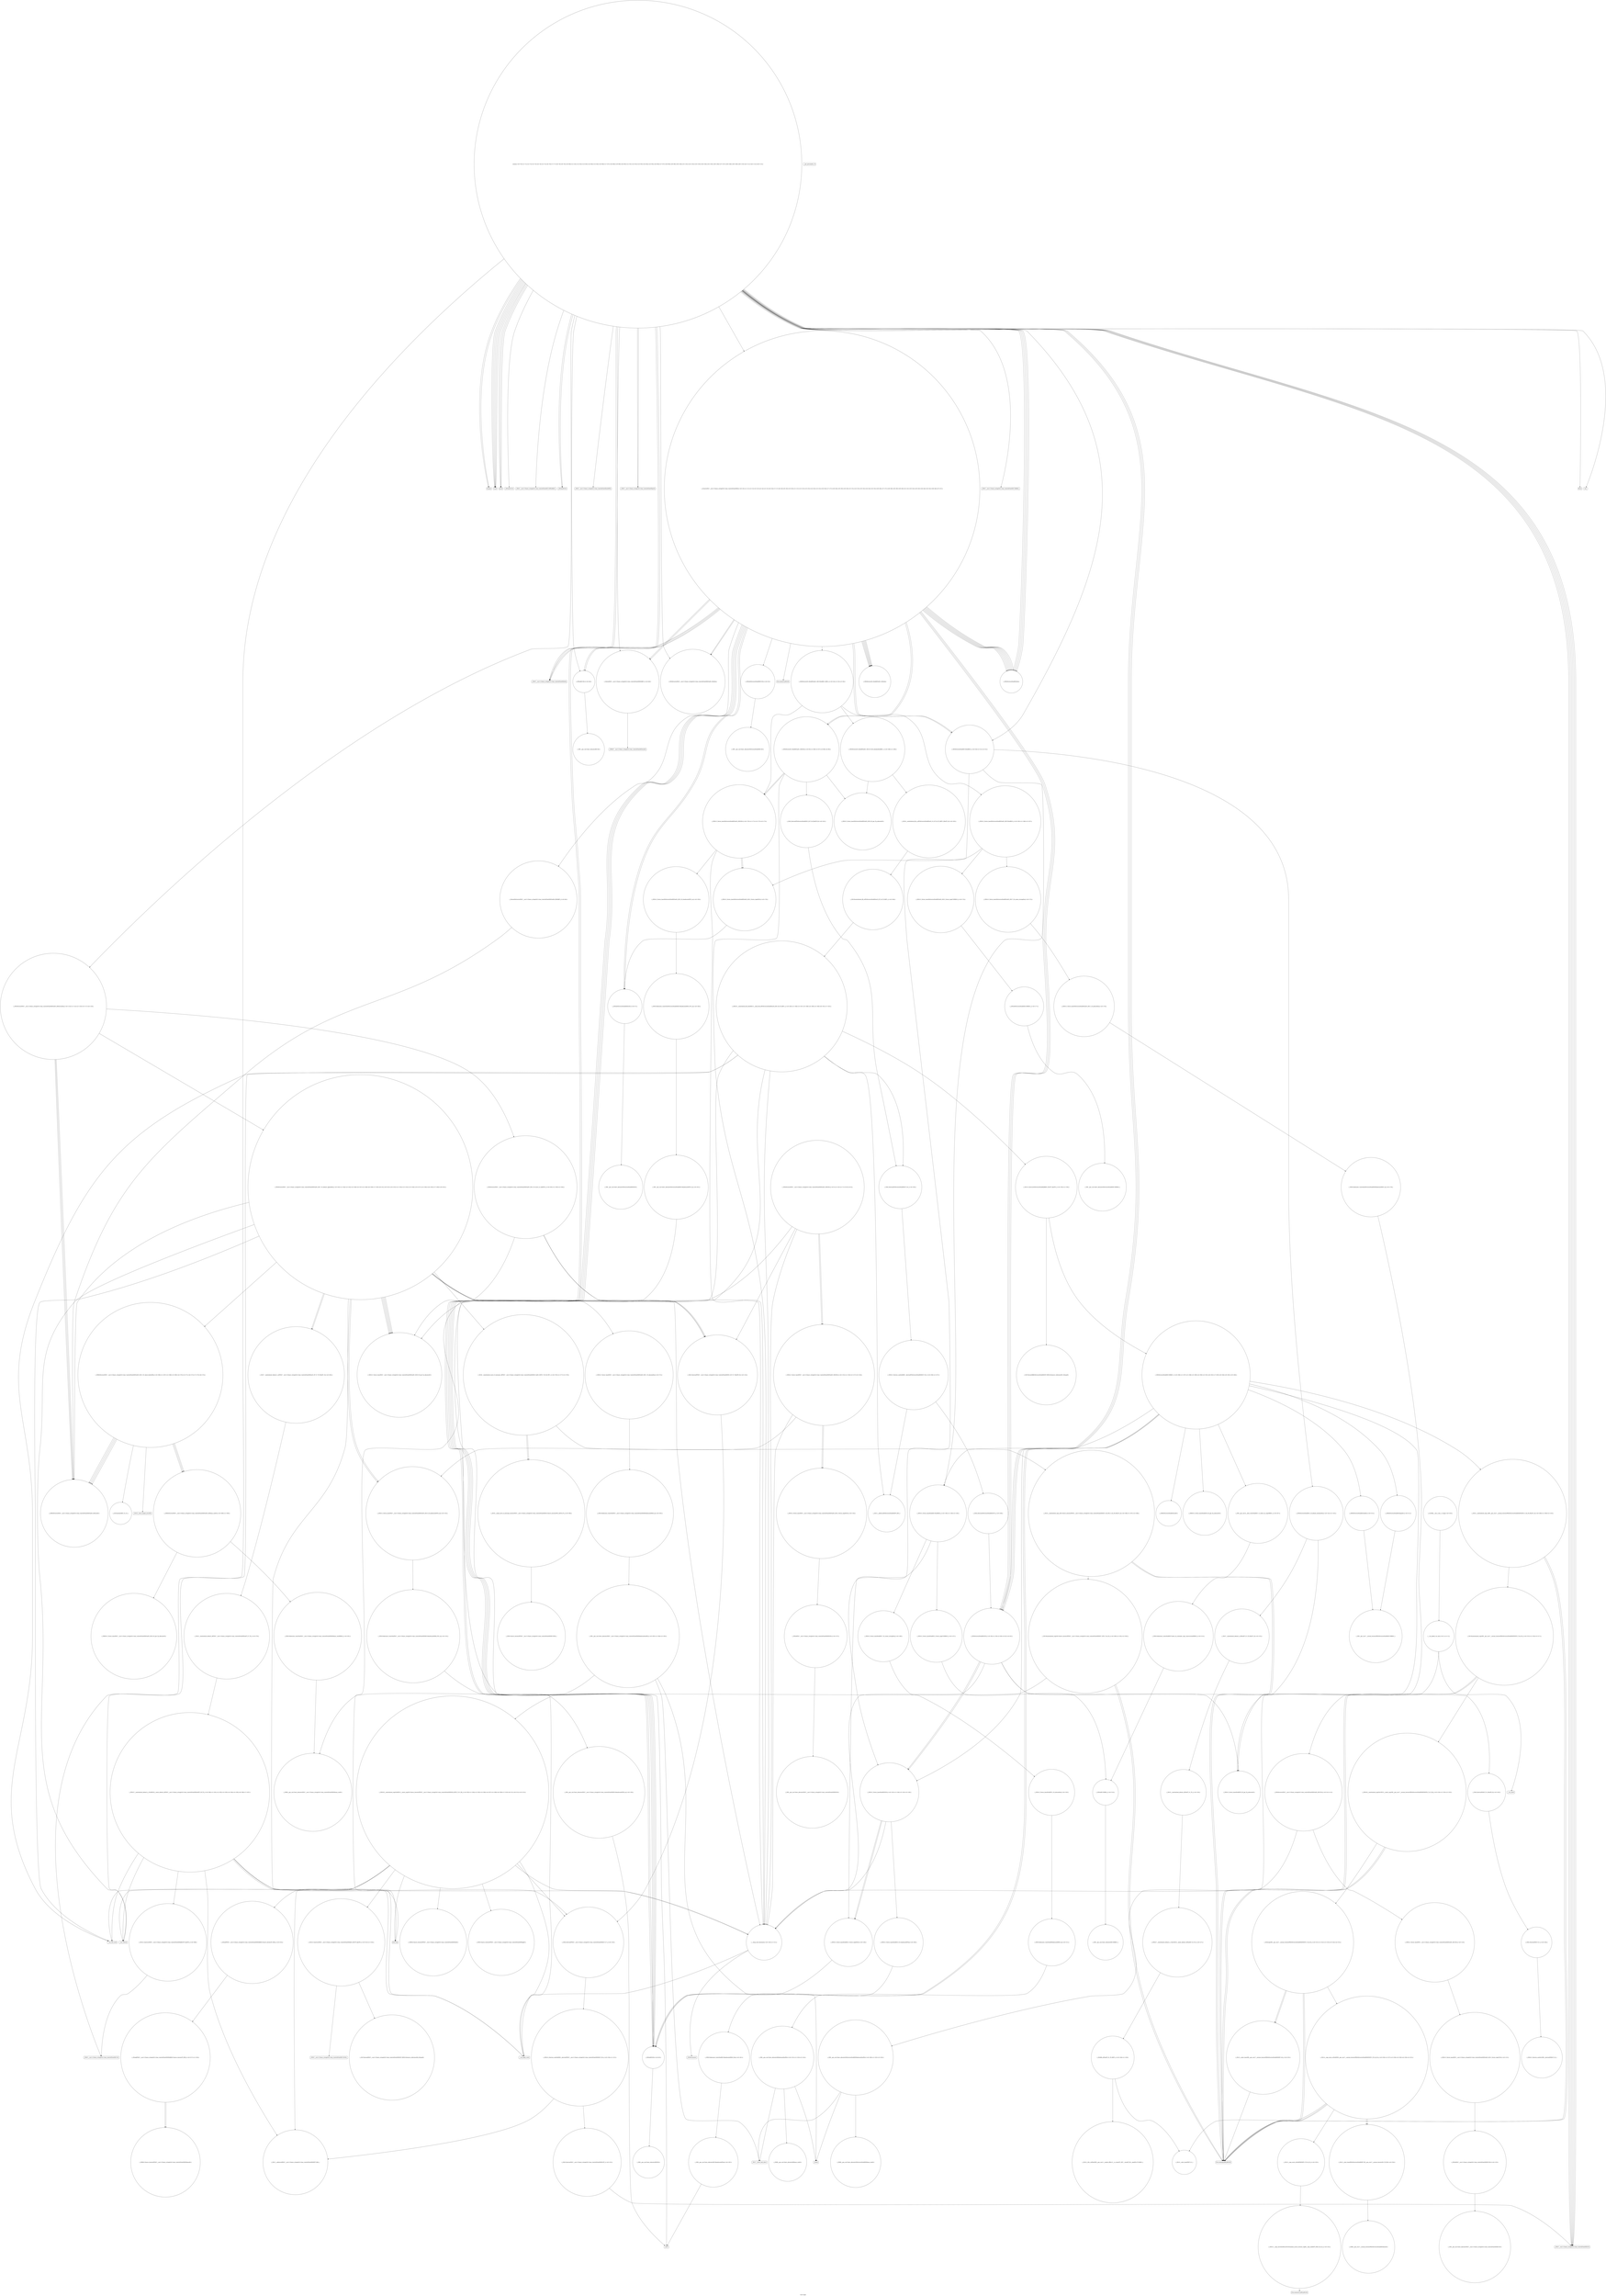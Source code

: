 digraph "Call Graph" {
	label="Call Graph";

	Node0x55d4d58f8090 [shape=record,shape=circle,label="{__cxx_global_var_init|{<s0>1|<s1>2}}"];
	Node0x55d4d58f8090:s0 -> Node0x55d4d58f8110[color=black];
	Node0x55d4d58f8090:s1 -> Node0x55d4d5c627e0[color=black];
	Node0x55d4d5c66380 [shape=record,shape=circle,label="{_ZNSt12_Vector_baseISt6vectorIiSaIiEESaIS2_EED2Ev|{<s0>170|<s1>171|<s2>172|<s3>173}}"];
	Node0x55d4d5c66380:s0 -> Node0x55d4d5c689a0[color=black];
	Node0x55d4d5c66380:s1 -> Node0x55d4d5c66500[color=black];
	Node0x55d4d5c66380:s2 -> Node0x55d4d5c66500[color=black];
	Node0x55d4d5c66380:s3 -> Node0x55d4d5c638e0[color=black];
	Node0x55d4d5c629e0 [shape=record,shape=circle,label="{_ZNSt6vectorIiSaIiEEC2EmRKS0_|{<s0>50|<s1>51|<s2>52}}"];
	Node0x55d4d5c629e0:s0 -> Node0x55d4d5c65480[color=black];
	Node0x55d4d5c629e0:s1 -> Node0x55d4d5c65500[color=black];
	Node0x55d4d5c629e0:s2 -> Node0x55d4d5c65580[color=black];
	Node0x55d4d5c63ee0 [shape=record,shape=circle,label="{_ZNSt16allocator_traitsISaISt6vectorIiSaIiEEEE8allocateERS3_m|{<s0>179}}"];
	Node0x55d4d5c63ee0:s0 -> Node0x55d4d5c63f60[color=black];
	Node0x55d4d5c62d60 [shape=record,shape=circle,label="{_Z4sizeISt6vectorINSt7__cxx1112basic_stringIcSt11char_traitsIcESaIcEEESaIS6_EEEiRKT_|{<s0>64}}"];
	Node0x55d4d5c62d60:s0 -> Node0x55d4d5c68ba0[color=black];
	Node0x55d4d5c64260 [shape=record,shape=circle,label="{_ZSt10_ConstructISt6vectorIiSaIiEEJRKS2_EEvPT_DpOT0_|{<s0>193|<s1>194}}"];
	Node0x55d4d5c64260:s0 -> Node0x55d4d5c64560[color=black];
	Node0x55d4d5c64260:s1 -> Node0x55d4d5c645e0[color=black];
	Node0x55d4d5c630e0 [shape=record,shape=circle,label="{main|{<s0>70|<s1>71|<s2>72|<s3>73|<s4>74|<s5>75|<s6>76|<s7>77|<s8>78|<s9>79|<s10>80|<s11>81|<s12>82|<s13>83|<s14>84|<s15>85|<s16>86|<s17>87|<s18>88|<s19>89|<s20>90|<s21>91|<s22>92|<s23>93|<s24>94|<s25>95|<s26>96|<s27>97|<s28>98|<s29>99|<s30>100|<s31>101|<s32>102|<s33>103|<s34>104|<s35>105|<s36>106|<s37>107|<s38>108|<s39>109|<s40>110|<s41>111|<s42>112|<s43>113}}"];
	Node0x55d4d5c630e0:s0 -> Node0x55d4d5c63160[color=black];
	Node0x55d4d5c630e0:s1 -> Node0x55d4d5c63160[color=black];
	Node0x55d4d5c630e0:s2 -> Node0x55d4d5c631e0[color=black];
	Node0x55d4d5c630e0:s3 -> Node0x55d4d5c63260[color=black];
	Node0x55d4d5c630e0:s4 -> Node0x55d4d5c631e0[color=black];
	Node0x55d4d5c630e0:s5 -> Node0x55d4d5c632e0[color=black];
	Node0x55d4d5c630e0:s6 -> Node0x55d4d5c63360[color=black];
	Node0x55d4d5c630e0:s7 -> Node0x55d4d5c633e0[color=black];
	Node0x55d4d5c630e0:s8 -> Node0x55d4d5c631e0[color=black];
	Node0x55d4d5c630e0:s9 -> Node0x55d4d5c631e0[color=black];
	Node0x55d4d5c630e0:s10 -> Node0x55d4d5c63460[color=black];
	Node0x55d4d5c630e0:s11 -> Node0x55d4d5c631e0[color=black];
	Node0x55d4d5c630e0:s12 -> Node0x55d4d5c62e60[color=black];
	Node0x55d4d5c630e0:s13 -> Node0x55d4d5c634e0[color=black];
	Node0x55d4d5c630e0:s14 -> Node0x55d4d5c633e0[color=black];
	Node0x55d4d5c630e0:s15 -> Node0x55d4d5c62960[color=black];
	Node0x55d4d5c630e0:s16 -> Node0x55d4d5c629e0[color=black];
	Node0x55d4d5c630e0:s17 -> Node0x55d4d5c62ce0[color=black];
	Node0x55d4d5c630e0:s18 -> Node0x55d4d5c63560[color=black];
	Node0x55d4d5c630e0:s19 -> Node0x55d4d5c628e0[color=black];
	Node0x55d4d5c630e0:s20 -> Node0x55d4d5c635e0[color=black];
	Node0x55d4d5c630e0:s21 -> Node0x55d4d5c62ee0[color=black];
	Node0x55d4d5c630e0:s22 -> Node0x55d4d5c62ee0[color=black];
	Node0x55d4d5c630e0:s23 -> Node0x55d4d5c63560[color=black];
	Node0x55d4d5c630e0:s24 -> Node0x55d4d5c62ce0[color=black];
	Node0x55d4d5c630e0:s25 -> Node0x55d4d5c63660[color=black];
	Node0x55d4d5c630e0:s26 -> Node0x55d4d5c62860[color=black];
	Node0x55d4d5c630e0:s27 -> Node0x55d4d5c636e0[color=black];
	Node0x55d4d5c630e0:s28 -> Node0x55d4d5c62fe0[color=black];
	Node0x55d4d5c630e0:s29 -> Node0x55d4d5c62fe0[color=black];
	Node0x55d4d5c630e0:s30 -> Node0x55d4d5c62fe0[color=black];
	Node0x55d4d5c630e0:s31 -> Node0x55d4d5c636e0[color=black];
	Node0x55d4d5c630e0:s32 -> Node0x55d4d5c62c60[color=black];
	Node0x55d4d5c630e0:s33 -> Node0x55d4d5c636e0[color=black];
	Node0x55d4d5c630e0:s34 -> Node0x55d4d5c636e0[color=black];
	Node0x55d4d5c630e0:s35 -> Node0x55d4d5c62fe0[color=black];
	Node0x55d4d5c630e0:s36 -> Node0x55d4d5c63260[color=black];
	Node0x55d4d5c630e0:s37 -> Node0x55d4d5c63260[color=black];
	Node0x55d4d5c630e0:s38 -> Node0x55d4d5c63760[color=black];
	Node0x55d4d5c630e0:s39 -> Node0x55d4d5c62c60[color=black];
	Node0x55d4d5c630e0:s40 -> Node0x55d4d5c636e0[color=black];
	Node0x55d4d5c630e0:s41 -> Node0x55d4d5c62c60[color=black];
	Node0x55d4d5c630e0:s42 -> Node0x55d4d5c636e0[color=black];
	Node0x55d4d5c630e0:s43 -> Node0x55d4d5c637e0[color=black];
	Node0x55d4d5c645e0 [shape=record,shape=circle,label="{_ZNSt6vectorIiSaIiEEC2ERKS1_|{<s0>196|<s1>197|<s2>198|<s3>199|<s4>200|<s5>201|<s6>202|<s7>203|<s8>204|<s9>205|<s10>206}}"];
	Node0x55d4d5c645e0:s0 -> Node0x55d4d5c64660[color=black];
	Node0x55d4d5c645e0:s1 -> Node0x55d4d5c64760[color=black];
	Node0x55d4d5c645e0:s2 -> Node0x55d4d5c646e0[color=black];
	Node0x55d4d5c645e0:s3 -> Node0x55d4d5c65480[color=black];
	Node0x55d4d5c645e0:s4 -> Node0x55d4d5c62ce0[color=black];
	Node0x55d4d5c645e0:s5 -> Node0x55d4d5c64860[color=black];
	Node0x55d4d5c645e0:s6 -> Node0x55d4d5c648e0[color=black];
	Node0x55d4d5c645e0:s7 -> Node0x55d4d5c65b80[color=black];
	Node0x55d4d5c645e0:s8 -> Node0x55d4d5c647e0[color=black];
	Node0x55d4d5c645e0:s9 -> Node0x55d4d5c62ce0[color=black];
	Node0x55d4d5c645e0:s10 -> Node0x55d4d5c65580[color=black];
	Node0x55d4d5c63460 [shape=record,shape=circle,label="{_ZNSt6vectorINSt7__cxx1112basic_stringIcSt11char_traitsIcESaIcEEESaIS5_EE6resizeEm|{<s0>114|<s1>115|<s2>116|<s3>117|<s4>118}}"];
	Node0x55d4d5c63460:s0 -> Node0x55d4d5c68ba0[color=black];
	Node0x55d4d5c63460:s1 -> Node0x55d4d5c68ba0[color=black];
	Node0x55d4d5c63460:s2 -> Node0x55d4d5c68c20[color=black];
	Node0x55d4d5c63460:s3 -> Node0x55d4d5c68ba0[color=black];
	Node0x55d4d5c63460:s4 -> Node0x55d4d5c68ca0[color=black];
	Node0x55d4d5c64960 [shape=record,shape=circle,label="{_ZNSt16allocator_traitsISaIiEE37select_on_container_copy_constructionERKS0_|{<s0>213}}"];
	Node0x55d4d5c64960:s0 -> Node0x55d4d5c649e0[color=black];
	Node0x55d4d5c637e0 [shape=record,shape=Mrecord,label="{exit}"];
	Node0x55d4d5c64ce0 [shape=record,shape=circle,label="{_ZSt12__miter_baseIN9__gnu_cxx17__normal_iteratorIPKiSt6vectorIiSaIiEEEEET_S8_|{<s0>232}}"];
	Node0x55d4d5c64ce0:s0 -> Node0x55d4d5c64ae0[color=black];
	Node0x55d4d5c63b60 [shape=record,shape=circle,label="{_ZN9__gnu_cxx13new_allocatorINSt7__cxx1112basic_stringIcSt11char_traitsIcESaIcEEEEC2Ev}"];
	Node0x55d4d5c688a0 [shape=record,shape=circle,label="{_ZNSt12_Destroy_auxILb0EE9__destroyIPSt6vectorIiSaIiEEEEvT_S6_|{<s0>236|<s1>237}}"];
	Node0x55d4d5c688a0:s0 -> Node0x55d4d5c642e0[color=black];
	Node0x55d4d5c688a0:s1 -> Node0x55d4d5c68920[color=black];
	Node0x55d4d5c64f00 [shape=record,shape=circle,label="{_ZSt11__addressofINSt7__cxx1112basic_stringIcSt11char_traitsIcESaIcEEEEPT_RS6_}"];
	Node0x55d4d5c68c20 [shape=record,shape=circle,label="{_ZNSt6vectorINSt7__cxx1112basic_stringIcSt11char_traitsIcESaIcEEESaIS5_EE17_M_default_appendEm|{<s0>243|<s1>244|<s2>245|<s3>246|<s4>247|<s5>248|<s6>249|<s7>250|<s8>251|<s9>252|<s10>253|<s11>254|<s12>255|<s13>256|<s14>257|<s15>258|<s16>259|<s17>260|<s18>261}}"];
	Node0x55d4d5c68c20:s0 -> Node0x55d4d5c63c60[color=black];
	Node0x55d4d5c68c20:s1 -> Node0x55d4d5c68d20[color=black];
	Node0x55d4d5c68c20:s2 -> Node0x55d4d5c68da0[color=black];
	Node0x55d4d5c68c20:s3 -> Node0x55d4d5c68ba0[color=black];
	Node0x55d4d5c68c20:s4 -> Node0x55d4d5c68e20[color=black];
	Node0x55d4d5c68c20:s5 -> Node0x55d4d5c63c60[color=black];
	Node0x55d4d5c68c20:s6 -> Node0x55d4d5c68d20[color=black];
	Node0x55d4d5c68c20:s7 -> Node0x55d4d5c63c60[color=black];
	Node0x55d4d5c68c20:s8 -> Node0x55d4d5c68ea0[color=black];
	Node0x55d4d5c68c20:s9 -> Node0x55d4d5c63960[color=black];
	Node0x55d4d5c68c20:s10 -> Node0x55d4d5c63c60[color=black];
	Node0x55d4d5c68c20:s11 -> Node0x55d4d5c63be0[color=black];
	Node0x55d4d5c68c20:s12 -> Node0x55d4d5c64460[color=black];
	Node0x55d4d5c68c20:s13 -> Node0x55d4d5c64f80[color=black];
	Node0x55d4d5c68c20:s14 -> Node0x55d4d5c643e0[color=black];
	Node0x55d4d5c68c20:s15 -> Node0x55d4d5c63c60[color=black];
	Node0x55d4d5c68c20:s16 -> Node0x55d4d5c63be0[color=black];
	Node0x55d4d5c68c20:s17 -> Node0x55d4d5c64f80[color=black];
	Node0x55d4d5c68c20:s18 -> Node0x55d4d5c638e0[color=black];
	Node0x55d4d5c65280 [shape=record,shape=circle,label="{_ZN9__gnu_cxx13new_allocatorINSt7__cxx1112basic_stringIcSt11char_traitsIcESaIcEEEED2Ev}"];
	Node0x55d4d5c68fa0 [shape=record,shape=circle,label="{_ZNSt27__uninitialized_default_n_1ILb0EE18__uninit_default_nIPNSt7__cxx1112basic_stringIcSt11char_traitsIcESaIcEEEmEET_S9_T0_|{<s0>280|<s1>281|<s2>282|<s3>283|<s4>284|<s5>285|<s6>286|<s7>287}}"];
	Node0x55d4d5c68fa0:s0 -> Node0x55d4d5c64f00[color=black];
	Node0x55d4d5c68fa0:s1 -> Node0x55d4d5c69020[color=black];
	Node0x55d4d5c68fa0:s2 -> Node0x55d4d5c63960[color=black];
	Node0x55d4d5c68fa0:s3 -> Node0x55d4d5c63d60[color=black];
	Node0x55d4d5c68fa0:s4 -> Node0x55d4d5c643e0[color=black];
	Node0x55d4d5c68fa0:s5 -> Node0x55d4d5c64460[color=black];
	Node0x55d4d5c68fa0:s6 -> Node0x55d4d5c644e0[color=black];
	Node0x55d4d5c68fa0:s7 -> Node0x55d4d5c638e0[color=black];
	Node0x55d4d5c65600 [shape=record,shape=circle,label="{_ZNSt12_Vector_baseIiSaIiEE12_Vector_implC2ERKS0_|{<s0>147}}"];
	Node0x55d4d5c65600:s0 -> Node0x55d4d5c649e0[color=black];
	Node0x55d4d5c69320 [shape=record,shape=circle,label="{_ZNK9__gnu_cxx13new_allocatorINSt7__cxx1112basic_stringIcSt11char_traitsIcESaIcEEEE8max_sizeEv}"];
	Node0x55d4d5c65980 [shape=record,shape=circle,label="{_ZNK9__gnu_cxx13new_allocatorIiE8max_sizeEv}"];
	Node0x55d4d5c696a0 [shape=record,shape=circle,label="{_ZStneIPNSt7__cxx1112basic_stringIcSt11char_traitsIcESaIcEEEEbRKSt13move_iteratorIT_ESB_|{<s0>314}}"];
	Node0x55d4d5c696a0:s0 -> Node0x55d4d5c698a0[color=black];
	Node0x55d4d5c65d00 [shape=record,shape=circle,label="{_ZSt6fill_nIPimiET_S1_T0_RKT1_|{<s0>158|<s1>159}}"];
	Node0x55d4d5c65d00:s0 -> Node0x55d4d5c65e00[color=black];
	Node0x55d4d5c65d00:s1 -> Node0x55d4d5c65d80[color=black];
	Node0x55d4d5c69a20 [shape=record,shape=Mrecord,label="{_ZNSt7__cxx1112basic_stringIcSt11char_traitsIcESaIcEEC1EOS4_}"];
	Node0x55d4d5c66080 [shape=record,shape=circle,label="{_ZSt8_DestroyIPiEvT_S1_|{<s0>164}}"];
	Node0x55d4d5c66080:s0 -> Node0x55d4d5c66100[color=black];
	Node0x55d4d58f8110 [shape=record,shape=circle,label="{_ZNSt6vectorINSt7__cxx1112basic_stringIcSt11char_traitsIcESaIcEEESaIS5_EEC2Ev|{<s0>3|<s1>4}}"];
	Node0x55d4d58f8110:s0 -> Node0x55d4d5c63860[color=black];
	Node0x55d4d58f8110:s1 -> Node0x55d4d5c638e0[color=black];
	Node0x55d4d5c66400 [shape=record,shape=circle,label="{_ZNSt12_Vector_baseISt6vectorIiSaIiEESaIS2_EE12_Vector_implC2ERKS3_|{<s0>174}}"];
	Node0x55d4d5c66400:s0 -> Node0x55d4d5c66580[color=black];
	Node0x55d4d5c62a60 [shape=record,shape=Mrecord,label="{__gxx_personality_v0}"];
	Node0x55d4d5c63f60 [shape=record,shape=circle,label="{_ZN9__gnu_cxx13new_allocatorISt6vectorIiSaIiEEE8allocateEmPKv|{<s0>180|<s1>181|<s2>182}}"];
	Node0x55d4d5c63f60:s0 -> Node0x55d4d5c63fe0[color=black];
	Node0x55d4d5c63f60:s1 -> Node0x55d4d5c65a00[color=black];
	Node0x55d4d5c63f60:s2 -> Node0x55d4d5c65a80[color=black];
	Node0x55d4d5c62de0 [shape=record,shape=Mrecord,label="{llvm.memset.p0i8.i64}"];
	Node0x55d4d5c642e0 [shape=record,shape=circle,label="{_ZSt11__addressofISt6vectorIiSaIiEEEPT_RS3_}"];
	Node0x55d4d5c63160 [shape=record,shape=Mrecord,label="{freopen}"];
	Node0x55d4d5c64660 [shape=record,shape=circle,label="{_ZNKSt6vectorIiSaIiEE4sizeEv}"];
	Node0x55d4d5c634e0 [shape=record,shape=Mrecord,label="{_ZNSt7__cxx1112basic_stringIcSt11char_traitsIcESaIcEEaSEPKc}"];
	Node0x55d4d5c649e0 [shape=record,shape=circle,label="{_ZNSaIiEC2ERKS_|{<s0>214}}"];
	Node0x55d4d5c649e0:s0 -> Node0x55d4d5c65780[color=black];
	Node0x55d4d5c63860 [shape=record,shape=circle,label="{_ZNSt12_Vector_baseINSt7__cxx1112basic_stringIcSt11char_traitsIcESaIcEEESaIS5_EEC2Ev|{<s0>119}}"];
	Node0x55d4d5c63860:s0 -> Node0x55d4d5c63a60[color=black];
	Node0x55d4d5c64d60 [shape=record,shape=circle,label="{_ZSt13__copy_move_aILb0EPKiPiET1_T0_S4_S3_|{<s0>233}}"];
	Node0x55d4d5c64d60:s0 -> Node0x55d4d5c686a0[color=black];
	Node0x55d4d5c63be0 [shape=record,shape=circle,label="{_ZSt8_DestroyIPNSt7__cxx1112basic_stringIcSt11char_traitsIcESaIcEEES5_EvT_S7_RSaIT0_E|{<s0>124}}"];
	Node0x55d4d5c63be0:s0 -> Node0x55d4d5c63d60[color=black];
	Node0x55d4d5c68920 [shape=record,shape=circle,label="{_ZSt8_DestroyISt6vectorIiSaIiEEEvPT_|{<s0>238}}"];
	Node0x55d4d5c68920:s0 -> Node0x55d4d5c62c60[color=black];
	Node0x55d4d5c64f80 [shape=record,shape=circle,label="{_ZNSt12_Vector_baseINSt7__cxx1112basic_stringIcSt11char_traitsIcESaIcEEESaIS5_EE13_M_deallocateEPS5_m|{<s0>133}}"];
	Node0x55d4d5c64f80:s0 -> Node0x55d4d5c65080[color=black];
	Node0x55d4d5c68ca0 [shape=record,shape=circle,label="{_ZNSt6vectorINSt7__cxx1112basic_stringIcSt11char_traitsIcESaIcEEESaIS5_EE15_M_erase_at_endEPS5_|{<s0>262|<s1>263|<s2>264}}"];
	Node0x55d4d5c68ca0:s0 -> Node0x55d4d5c63c60[color=black];
	Node0x55d4d5c68ca0:s1 -> Node0x55d4d5c63be0[color=black];
	Node0x55d4d5c68ca0:s2 -> Node0x55d4d5c638e0[color=black];
	Node0x55d4d5c65300 [shape=record,shape=Mrecord,label="{_ZNKSt7__cxx1112basic_stringIcSt11char_traitsIcESaIcEE4sizeEv}"];
	Node0x55d4d5c69020 [shape=record,shape=circle,label="{_ZSt10_ConstructINSt7__cxx1112basic_stringIcSt11char_traitsIcESaIcEEEJEEvPT_DpOT0_|{<s0>288}}"];
	Node0x55d4d5c69020:s0 -> Node0x55d4d5c635e0[color=black];
	Node0x55d4d5c65680 [shape=record,shape=circle,label="{_ZNSt12_Vector_baseIiSaIiEE17_M_create_storageEm|{<s0>148}}"];
	Node0x55d4d5c65680:s0 -> Node0x55d4d5c65800[color=black];
	Node0x55d4d5c693a0 [shape=record,shape=circle,label="{_ZNSt16allocator_traitsISaINSt7__cxx1112basic_stringIcSt11char_traitsIcESaIcEEEEE8allocateERS6_m|{<s0>292}}"];
	Node0x55d4d5c693a0:s0 -> Node0x55d4d5c69420[color=black];
	Node0x55d4d5c65a00 [shape=record,shape=Mrecord,label="{_ZSt17__throw_bad_allocv}"];
	Node0x55d4d5c69720 [shape=record,shape=circle,label="{_ZSt10_ConstructINSt7__cxx1112basic_stringIcSt11char_traitsIcESaIcEEEJS5_EEvPT_DpOT0_|{<s0>315|<s1>316}}"];
	Node0x55d4d5c69720:s0 -> Node0x55d4d5c699a0[color=black];
	Node0x55d4d5c69720:s1 -> Node0x55d4d5c69a20[color=black];
	Node0x55d4d5c65d80 [shape=record,shape=circle,label="{_ZSt10__fill_n_aIPimiEN9__gnu_cxx11__enable_ifIXsr11__is_scalarIT1_EE7__valueET_E6__typeES4_T0_RKS3_}"];
	Node0x55d4d5c69aa0 [shape=record,shape=circle,label="{_ZNSt13move_iteratorIPNSt7__cxx1112basic_stringIcSt11char_traitsIcESaIcEEEEC2ES6_}"];
	Node0x55d4d5c66100 [shape=record,shape=circle,label="{_ZNSt12_Destroy_auxILb1EE9__destroyIPiEEvT_S3_}"];
	Node0x55d4d5c62760 [shape=record,shape=circle,label="{_ZNSt6vectorINSt7__cxx1112basic_stringIcSt11char_traitsIcESaIcEEESaIS5_EED2Ev|{<s0>5|<s1>6|<s2>7|<s3>8|<s4>9}}"];
	Node0x55d4d5c62760:s0 -> Node0x55d4d5c63c60[color=black];
	Node0x55d4d5c62760:s1 -> Node0x55d4d5c63be0[color=black];
	Node0x55d4d5c62760:s2 -> Node0x55d4d5c63ce0[color=black];
	Node0x55d4d5c62760:s3 -> Node0x55d4d5c63ce0[color=black];
	Node0x55d4d5c62760:s4 -> Node0x55d4d5c638e0[color=black];
	Node0x55d4d5c66480 [shape=record,shape=circle,label="{_ZNSt12_Vector_baseISt6vectorIiSaIiEESaIS2_EE17_M_create_storageEm|{<s0>175}}"];
	Node0x55d4d5c66480:s0 -> Node0x55d4d5c63e60[color=black];
	Node0x55d4d5c62ae0 [shape=record,shape=circle,label="{_ZNSaISt6vectorIiSaIiEEEC2Ev|{<s0>53}}"];
	Node0x55d4d5c62ae0:s0 -> Node0x55d4d5c66180[color=black];
	Node0x55d4d5c63fe0 [shape=record,shape=circle,label="{_ZNK9__gnu_cxx13new_allocatorISt6vectorIiSaIiEEE8max_sizeEv}"];
	Node0x55d4d5c62e60 [shape=record,shape=circle,label="{_ZNSt6vectorINSt7__cxx1112basic_stringIcSt11char_traitsIcESaIcEEESaIS5_EEixEm}"];
	Node0x55d4d5c64360 [shape=record,shape=circle,label="{_ZSt8_DestroyIPSt6vectorIiSaIiEEEvT_S4_|{<s0>195}}"];
	Node0x55d4d5c64360:s0 -> Node0x55d4d5c688a0[color=black];
	Node0x55d4d5c631e0 [shape=record,shape=Mrecord,label="{scanf}"];
	Node0x55d4d5c646e0 [shape=record,shape=circle,label="{_ZN9__gnu_cxx14__alloc_traitsISaIiEE17_S_select_on_copyERKS1_|{<s0>207}}"];
	Node0x55d4d5c646e0:s0 -> Node0x55d4d5c64960[color=black];
	Node0x55d4d5c63560 [shape=record,shape=Mrecord,label="{_ZNSt7__cxx1112basic_stringIcSt11char_traitsIcESaIcEEpLEc}"];
	Node0x55d4d5c64a60 [shape=record,shape=circle,label="{_ZSt18uninitialized_copyIN9__gnu_cxx17__normal_iteratorIPKiSt6vectorIiSaIiEEEEPiET0_T_SA_S9_|{<s0>215|<s1>216|<s2>217}}"];
	Node0x55d4d5c64a60:s0 -> Node0x55d4d5c64ae0[color=black];
	Node0x55d4d5c64a60:s1 -> Node0x55d4d5c64ae0[color=black];
	Node0x55d4d5c64a60:s2 -> Node0x55d4d5c64b60[color=black];
	Node0x55d4d5c638e0 [shape=record,shape=circle,label="{__clang_call_terminate|{<s0>120|<s1>121}}"];
	Node0x55d4d5c638e0:s0 -> Node0x55d4d5c63960[color=black];
	Node0x55d4d5c638e0:s1 -> Node0x55d4d5c639e0[color=black];
	Node0x55d4d5c64de0 [shape=record,shape=circle,label="{_ZSt12__niter_baseIPKiSt6vectorIiSaIiEEET_N9__gnu_cxx17__normal_iteratorIS5_T0_EE|{<s0>234}}"];
	Node0x55d4d5c64de0:s0 -> Node0x55d4d5c687a0[color=black];
	Node0x55d4d5c63c60 [shape=record,shape=circle,label="{_ZNSt12_Vector_baseINSt7__cxx1112basic_stringIcSt11char_traitsIcESaIcEEESaIS5_EE19_M_get_Tp_allocatorEv}"];
	Node0x55d4d5c689a0 [shape=record,shape=circle,label="{_ZNSt12_Vector_baseISt6vectorIiSaIiEESaIS2_EE13_M_deallocateEPS2_m|{<s0>239}}"];
	Node0x55d4d5c689a0:s0 -> Node0x55d4d5c68a20[color=black];
	Node0x55d4d5c65000 [shape=record,shape=circle,label="{_ZNSt12_Vector_baseINSt7__cxx1112basic_stringIcSt11char_traitsIcESaIcEEESaIS5_EE12_Vector_implD2Ev|{<s0>134}}"];
	Node0x55d4d5c65000:s0 -> Node0x55d4d5c65200[color=black];
	Node0x55d4d5c68d20 [shape=record,shape=circle,label="{_ZSt27__uninitialized_default_n_aIPNSt7__cxx1112basic_stringIcSt11char_traitsIcESaIcEEEmS5_ET_S7_T0_RSaIT1_E|{<s0>265}}"];
	Node0x55d4d5c68d20:s0 -> Node0x55d4d5c68f20[color=black];
	Node0x55d4d5c65380 [shape=record,shape=circle,label="{_ZN9__gnu_cxx13new_allocatorIiEC2Ev}"];
	Node0x55d4d5c690a0 [shape=record,shape=circle,label="{_ZNKSt6vectorINSt7__cxx1112basic_stringIcSt11char_traitsIcESaIcEEESaIS5_EE8max_sizeEv|{<s0>289|<s1>290}}"];
	Node0x55d4d5c690a0:s0 -> Node0x55d4d5c692a0[color=black];
	Node0x55d4d5c690a0:s1 -> Node0x55d4d5c69220[color=black];
	Node0x55d4d5c65700 [shape=record,shape=circle,label="{_ZNSt12_Vector_baseIiSaIiEE12_Vector_implD2Ev|{<s0>149}}"];
	Node0x55d4d5c65700:s0 -> Node0x55d4d5c62ce0[color=black];
	Node0x55d4d5c69420 [shape=record,shape=circle,label="{_ZN9__gnu_cxx13new_allocatorINSt7__cxx1112basic_stringIcSt11char_traitsIcESaIcEEEE8allocateEmPKv|{<s0>293|<s1>294|<s2>295}}"];
	Node0x55d4d5c69420:s0 -> Node0x55d4d5c69320[color=black];
	Node0x55d4d5c69420:s1 -> Node0x55d4d5c65a00[color=black];
	Node0x55d4d5c69420:s2 -> Node0x55d4d5c65a80[color=black];
	Node0x55d4d5c65a80 [shape=record,shape=Mrecord,label="{_Znwm}"];
	Node0x55d4d5c697a0 [shape=record,shape=circle,label="{_ZNKSt13move_iteratorIPNSt7__cxx1112basic_stringIcSt11char_traitsIcESaIcEEEEdeEv}"];
	Node0x55d4d5c65e00 [shape=record,shape=circle,label="{_ZSt12__niter_baseIPiET_S1_}"];
	Node0x55d4d5c69b20 [shape=record,shape=circle,label="{_GLOBAL__sub_I_rem_1_0.cpp|{<s0>319}}"];
	Node0x55d4d5c69b20:s0 -> Node0x55d4d58f8090[color=black];
	Node0x55d4d5c66180 [shape=record,shape=circle,label="{_ZN9__gnu_cxx13new_allocatorISt6vectorIiSaIiEEEC2Ev}"];
	Node0x55d4d5c627e0 [shape=record,shape=Mrecord,label="{__cxa_atexit}"];
	Node0x55d4d5c66500 [shape=record,shape=circle,label="{_ZNSt12_Vector_baseISt6vectorIiSaIiEESaIS2_EE12_Vector_implD2Ev|{<s0>176}}"];
	Node0x55d4d5c66500:s0 -> Node0x55d4d5c62be0[color=black];
	Node0x55d4d5c62b60 [shape=record,shape=circle,label="{_ZNSt6vectorIS_IiSaIiEESaIS1_EEC2EmRKS1_RKS2_|{<s0>54|<s1>55|<s2>56}}"];
	Node0x55d4d5c62b60:s0 -> Node0x55d4d5c66280[color=black];
	Node0x55d4d5c62b60:s1 -> Node0x55d4d5c66300[color=black];
	Node0x55d4d5c62b60:s2 -> Node0x55d4d5c66380[color=black];
	Node0x55d4d5c64060 [shape=record,shape=circle,label="{_ZSt24__uninitialized_fill_n_aIPSt6vectorIiSaIiEEmS2_S2_ET_S4_T0_RKT1_RSaIT2_E|{<s0>183}}"];
	Node0x55d4d5c64060:s0 -> Node0x55d4d5c64160[color=black];
	Node0x55d4d5c62ee0 [shape=record,shape=Mrecord,label="{_ZNSt7__cxx1112basic_stringIcSt11char_traitsIcESaIcEEixEm}"];
	Node0x55d4d5c643e0 [shape=record,shape=Mrecord,label="{__cxa_rethrow}"];
	Node0x55d4d5c63260 [shape=record,shape=Mrecord,label="{printf}"];
	Node0x55d4d5c64760 [shape=record,shape=circle,label="{_ZNKSt12_Vector_baseIiSaIiEE19_M_get_Tp_allocatorEv}"];
	Node0x55d4d5c635e0 [shape=record,shape=Mrecord,label="{_ZNSt7__cxx1112basic_stringIcSt11char_traitsIcESaIcEEC1Ev}"];
	Node0x55d4d5c64ae0 [shape=record,shape=Mrecord,label="{llvm.memcpy.p0i8.p0i8.i64}"];
	Node0x55d4d5c63960 [shape=record,shape=Mrecord,label="{__cxa_begin_catch}"];
	Node0x55d4d5c686a0 [shape=record,shape=circle,label="{_ZNSt11__copy_moveILb0ELb1ESt26random_access_iterator_tagE8__copy_mIiEEPT_PKS3_S6_S4_|{<s0>235}}"];
	Node0x55d4d5c686a0:s0 -> Node0x55d4d5c68720[color=black];
	Node0x55d4d5c63ce0 [shape=record,shape=circle,label="{_ZNSt12_Vector_baseINSt7__cxx1112basic_stringIcSt11char_traitsIcESaIcEEESaIS5_EED2Ev|{<s0>125|<s1>126|<s2>127|<s3>128}}"];
	Node0x55d4d5c63ce0:s0 -> Node0x55d4d5c64f80[color=black];
	Node0x55d4d5c63ce0:s1 -> Node0x55d4d5c65000[color=black];
	Node0x55d4d5c63ce0:s2 -> Node0x55d4d5c65000[color=black];
	Node0x55d4d5c63ce0:s3 -> Node0x55d4d5c638e0[color=black];
	Node0x55d4d5c68a20 [shape=record,shape=circle,label="{_ZNSt16allocator_traitsISaISt6vectorIiSaIiEEEE10deallocateERS3_PS2_m|{<s0>240}}"];
	Node0x55d4d5c68a20:s0 -> Node0x55d4d5c68aa0[color=black];
	Node0x55d4d5c65080 [shape=record,shape=circle,label="{_ZNSt16allocator_traitsISaINSt7__cxx1112basic_stringIcSt11char_traitsIcESaIcEEEEE10deallocateERS6_PS5_m|{<s0>135}}"];
	Node0x55d4d5c65080:s0 -> Node0x55d4d5c65100[color=black];
	Node0x55d4d5c68da0 [shape=record,shape=circle,label="{_ZNKSt6vectorINSt7__cxx1112basic_stringIcSt11char_traitsIcESaIcEEESaIS5_EE12_M_check_lenEmPKc|{<s0>266|<s1>267|<s2>268|<s3>269|<s4>270|<s5>271|<s6>272|<s7>273|<s8>274}}"];
	Node0x55d4d5c68da0:s0 -> Node0x55d4d5c690a0[color=black];
	Node0x55d4d5c68da0:s1 -> Node0x55d4d5c68ba0[color=black];
	Node0x55d4d5c68da0:s2 -> Node0x55d4d5c69120[color=black];
	Node0x55d4d5c68da0:s3 -> Node0x55d4d5c68ba0[color=black];
	Node0x55d4d5c68da0:s4 -> Node0x55d4d5c68ba0[color=black];
	Node0x55d4d5c68da0:s5 -> Node0x55d4d5c691a0[color=black];
	Node0x55d4d5c68da0:s6 -> Node0x55d4d5c68ba0[color=black];
	Node0x55d4d5c68da0:s7 -> Node0x55d4d5c690a0[color=black];
	Node0x55d4d5c68da0:s8 -> Node0x55d4d5c690a0[color=black];
	Node0x55d4d5c65400 [shape=record,shape=circle,label="{_ZN9__gnu_cxx13new_allocatorIiED2Ev}"];
	Node0x55d4d5c69120 [shape=record,shape=Mrecord,label="{_ZSt20__throw_length_errorPKc}"];
	Node0x55d4d5c65780 [shape=record,shape=circle,label="{_ZN9__gnu_cxx13new_allocatorIiEC2ERKS1_}"];
	Node0x55d4d5c694a0 [shape=record,shape=circle,label="{_ZSt22__uninitialized_copy_aISt13move_iteratorIPNSt7__cxx1112basic_stringIcSt11char_traitsIcESaIcEEEES7_S6_ET0_T_SA_S9_RSaIT1_E|{<s0>296|<s1>297|<s2>298}}"];
	Node0x55d4d5c694a0:s0 -> Node0x55d4d5c64ae0[color=black];
	Node0x55d4d5c694a0:s1 -> Node0x55d4d5c64ae0[color=black];
	Node0x55d4d5c694a0:s2 -> Node0x55d4d5c695a0[color=black];
	Node0x55d4d5c65b00 [shape=record,shape=circle,label="{_ZSt27__uninitialized_default_n_aIPimiET_S1_T0_RSaIT1_E|{<s0>155}}"];
	Node0x55d4d5c65b00:s0 -> Node0x55d4d5c65c00[color=black];
	Node0x55d4d5c69820 [shape=record,shape=circle,label="{_ZNSt13move_iteratorIPNSt7__cxx1112basic_stringIcSt11char_traitsIcESaIcEEEEppEv}"];
	Node0x55d4d5c65e80 [shape=record,shape=circle,label="{_ZNSt12_Vector_baseIiSaIiEE13_M_deallocateEPim|{<s0>160}}"];
	Node0x55d4d5c65e80:s0 -> Node0x55d4d5c65f00[color=black];
	Node0x55d4d5c66200 [shape=record,shape=circle,label="{_ZN9__gnu_cxx13new_allocatorISt6vectorIiSaIiEEED2Ev}"];
	Node0x55d4d5c62860 [shape=record,shape=circle,label="{_Z5solveNSt7__cxx1112basic_stringIcSt11char_traitsIcESaIcEEEi|{<s0>10|<s1>11|<s2>12|<s3>13|<s4>14|<s5>15|<s6>16|<s7>17|<s8>18|<s9>19|<s10>20|<s11>21|<s12>22|<s13>23|<s14>24|<s15>25|<s16>26|<s17>27|<s18>28|<s19>29|<s20>30|<s21>31|<s22>32|<s23>33|<s24>34|<s25>35|<s26>36|<s27>37|<s28>38|<s29>39|<s30>40|<s31>41|<s32>42|<s33>43|<s34>44|<s35>45|<s36>46|<s37>47}}"];
	Node0x55d4d5c62860:s0 -> Node0x55d4d5c628e0[color=black];
	Node0x55d4d5c62860:s1 -> Node0x55d4d5c62960[color=black];
	Node0x55d4d5c62860:s2 -> Node0x55d4d5c629e0[color=black];
	Node0x55d4d5c62860:s3 -> Node0x55d4d5c62ae0[color=black];
	Node0x55d4d5c62860:s4 -> Node0x55d4d5c62b60[color=black];
	Node0x55d4d5c62860:s5 -> Node0x55d4d5c62be0[color=black];
	Node0x55d4d5c62860:s6 -> Node0x55d4d5c62c60[color=black];
	Node0x55d4d5c62860:s7 -> Node0x55d4d5c62ce0[color=black];
	Node0x55d4d5c62860:s8 -> Node0x55d4d5c62d60[color=black];
	Node0x55d4d5c62860:s9 -> Node0x55d4d5c62de0[color=black];
	Node0x55d4d5c62860:s10 -> Node0x55d4d5c62e60[color=black];
	Node0x55d4d5c62860:s11 -> Node0x55d4d5c628e0[color=black];
	Node0x55d4d5c62860:s12 -> Node0x55d4d5c62e60[color=black];
	Node0x55d4d5c62860:s13 -> Node0x55d4d5c62ee0[color=black];
	Node0x55d4d5c62860:s14 -> Node0x55d4d5c62ee0[color=black];
	Node0x55d4d5c62860:s15 -> Node0x55d4d5c62be0[color=black];
	Node0x55d4d5c62860:s16 -> Node0x55d4d5c62c60[color=black];
	Node0x55d4d5c62860:s17 -> Node0x55d4d5c62ce0[color=black];
	Node0x55d4d5c62860:s18 -> Node0x55d4d5c62f60[color=black];
	Node0x55d4d5c62860:s19 -> Node0x55d4d5c62fe0[color=black];
	Node0x55d4d5c62860:s20 -> Node0x55d4d5c62f60[color=black];
	Node0x55d4d5c62860:s21 -> Node0x55d4d5c62fe0[color=black];
	Node0x55d4d5c62860:s22 -> Node0x55d4d5c62f60[color=black];
	Node0x55d4d5c62860:s23 -> Node0x55d4d5c62fe0[color=black];
	Node0x55d4d5c62860:s24 -> Node0x55d4d5c62f60[color=black];
	Node0x55d4d5c62860:s25 -> Node0x55d4d5c62fe0[color=black];
	Node0x55d4d5c62860:s26 -> Node0x55d4d5c62f60[color=black];
	Node0x55d4d5c62860:s27 -> Node0x55d4d5c62fe0[color=black];
	Node0x55d4d5c62860:s28 -> Node0x55d4d5c62960[color=black];
	Node0x55d4d5c62860:s29 -> Node0x55d4d5c629e0[color=black];
	Node0x55d4d5c62860:s30 -> Node0x55d4d5c62ce0[color=black];
	Node0x55d4d5c62860:s31 -> Node0x55d4d5c62f60[color=black];
	Node0x55d4d5c62860:s32 -> Node0x55d4d5c62fe0[color=black];
	Node0x55d4d5c62860:s33 -> Node0x55d4d5c62fe0[color=black];
	Node0x55d4d5c62860:s34 -> Node0x55d4d5c62ce0[color=black];
	Node0x55d4d5c62860:s35 -> Node0x55d4d5c62c60[color=black];
	Node0x55d4d5c62860:s36 -> Node0x55d4d5c63060[color=black];
	Node0x55d4d5c62860:s37 -> Node0x55d4d5c63060[color=black];
	Node0x55d4d5c66580 [shape=record,shape=circle,label="{_ZNSaISt6vectorIiSaIiEEEC2ERKS2_|{<s0>177}}"];
	Node0x55d4d5c66580:s0 -> Node0x55d4d5c66600[color=black];
	Node0x55d4d5c62be0 [shape=record,shape=circle,label="{_ZNSaISt6vectorIiSaIiEEED2Ev|{<s0>57}}"];
	Node0x55d4d5c62be0:s0 -> Node0x55d4d5c66200[color=black];
	Node0x55d4d5c640e0 [shape=record,shape=circle,label="{_ZNSt12_Vector_baseISt6vectorIiSaIiEESaIS2_EE19_M_get_Tp_allocatorEv}"];
	Node0x55d4d5c62f60 [shape=record,shape=circle,label="{_ZNSt6vectorIS_IiSaIiEESaIS1_EEixEm}"];
	Node0x55d4d5c64460 [shape=record,shape=Mrecord,label="{__cxa_end_catch}"];
	Node0x55d4d5c632e0 [shape=record,shape=Mrecord,label="{_ZNSaIcEC1Ev}"];
	Node0x55d4d5c647e0 [shape=record,shape=circle,label="{_ZSt22__uninitialized_copy_aIN9__gnu_cxx17__normal_iteratorIPKiSt6vectorIiSaIiEEEEPiiET0_T_SA_S9_RSaIT1_E|{<s0>208|<s1>209|<s2>210}}"];
	Node0x55d4d5c647e0:s0 -> Node0x55d4d5c64ae0[color=black];
	Node0x55d4d5c647e0:s1 -> Node0x55d4d5c64ae0[color=black];
	Node0x55d4d5c647e0:s2 -> Node0x55d4d5c64a60[color=black];
	Node0x55d4d5c63660 [shape=record,shape=Mrecord,label="{_ZNSt7__cxx1112basic_stringIcSt11char_traitsIcESaIcEEC1ERKS4_}"];
	Node0x55d4d5c64b60 [shape=record,shape=circle,label="{_ZNSt20__uninitialized_copyILb1EE13__uninit_copyIN9__gnu_cxx17__normal_iteratorIPKiSt6vectorIiSaIiEEEEPiEET0_T_SC_SB_|{<s0>218|<s1>219|<s2>220}}"];
	Node0x55d4d5c64b60:s0 -> Node0x55d4d5c64ae0[color=black];
	Node0x55d4d5c64b60:s1 -> Node0x55d4d5c64ae0[color=black];
	Node0x55d4d5c64b60:s2 -> Node0x55d4d5c64be0[color=black];
	Node0x55d4d5c639e0 [shape=record,shape=Mrecord,label="{_ZSt9terminatev}"];
	Node0x55d4d5c68720 [shape=record,shape=Mrecord,label="{llvm.memmove.p0i8.p0i8.i64}"];
	Node0x55d4d5c63d60 [shape=record,shape=circle,label="{_ZSt8_DestroyIPNSt7__cxx1112basic_stringIcSt11char_traitsIcESaIcEEEEvT_S7_|{<s0>129}}"];
	Node0x55d4d5c63d60:s0 -> Node0x55d4d5c63de0[color=black];
	Node0x55d4d5c68aa0 [shape=record,shape=circle,label="{_ZN9__gnu_cxx13new_allocatorISt6vectorIiSaIiEEE10deallocateEPS3_m|{<s0>241}}"];
	Node0x55d4d5c68aa0:s0 -> Node0x55d4d5c65180[color=black];
	Node0x55d4d5c65100 [shape=record,shape=circle,label="{_ZN9__gnu_cxx13new_allocatorINSt7__cxx1112basic_stringIcSt11char_traitsIcESaIcEEEE10deallocateEPS6_m|{<s0>136}}"];
	Node0x55d4d5c65100:s0 -> Node0x55d4d5c65180[color=black];
	Node0x55d4d5c68e20 [shape=record,shape=circle,label="{_ZNSt12_Vector_baseINSt7__cxx1112basic_stringIcSt11char_traitsIcESaIcEEESaIS5_EE11_M_allocateEm|{<s0>275}}"];
	Node0x55d4d5c68e20:s0 -> Node0x55d4d5c693a0[color=black];
	Node0x55d4d5c65480 [shape=record,shape=circle,label="{_ZNSt12_Vector_baseIiSaIiEEC2EmRKS0_|{<s0>138|<s1>139|<s2>140}}"];
	Node0x55d4d5c65480:s0 -> Node0x55d4d5c65600[color=black];
	Node0x55d4d5c65480:s1 -> Node0x55d4d5c65680[color=black];
	Node0x55d4d5c65480:s2 -> Node0x55d4d5c65700[color=black];
	Node0x55d4d5c691a0 [shape=record,shape=circle,label="{_ZSt3maxImERKT_S2_S2_}"];
	Node0x55d4d5c65800 [shape=record,shape=circle,label="{_ZNSt12_Vector_baseIiSaIiEE11_M_allocateEm|{<s0>150}}"];
	Node0x55d4d5c65800:s0 -> Node0x55d4d5c65880[color=black];
	Node0x55d4d5c69520 [shape=record,shape=circle,label="{_ZSt32__make_move_if_noexcept_iteratorINSt7__cxx1112basic_stringIcSt11char_traitsIcESaIcEEESt13move_iteratorIPS5_EET0_PT_|{<s0>299}}"];
	Node0x55d4d5c69520:s0 -> Node0x55d4d5c69aa0[color=black];
	Node0x55d4d5c65b80 [shape=record,shape=circle,label="{_ZNSt12_Vector_baseIiSaIiEE19_M_get_Tp_allocatorEv}"];
	Node0x55d4d5c698a0 [shape=record,shape=circle,label="{_ZSteqIPNSt7__cxx1112basic_stringIcSt11char_traitsIcESaIcEEEEbRKSt13move_iteratorIT_ESB_|{<s0>317|<s1>318}}"];
	Node0x55d4d5c698a0:s0 -> Node0x55d4d5c69920[color=black];
	Node0x55d4d5c698a0:s1 -> Node0x55d4d5c69920[color=black];
	Node0x55d4d5c65f00 [shape=record,shape=circle,label="{_ZNSt16allocator_traitsISaIiEE10deallocateERS0_Pim|{<s0>161}}"];
	Node0x55d4d5c65f00:s0 -> Node0x55d4d5c65f80[color=black];
	Node0x55d4d5c66280 [shape=record,shape=circle,label="{_ZNSt12_Vector_baseISt6vectorIiSaIiEESaIS2_EEC2EmRKS3_|{<s0>165|<s1>166|<s2>167}}"];
	Node0x55d4d5c66280:s0 -> Node0x55d4d5c66400[color=black];
	Node0x55d4d5c66280:s1 -> Node0x55d4d5c66480[color=black];
	Node0x55d4d5c66280:s2 -> Node0x55d4d5c66500[color=black];
	Node0x55d4d5c628e0 [shape=record,shape=circle,label="{_Z4sizeINSt7__cxx1112basic_stringIcSt11char_traitsIcESaIcEEEEiRKT_|{<s0>48}}"];
	Node0x55d4d5c628e0:s0 -> Node0x55d4d5c65300[color=black];
	Node0x55d4d5c66600 [shape=record,shape=circle,label="{_ZN9__gnu_cxx13new_allocatorISt6vectorIiSaIiEEEC2ERKS4_}"];
	Node0x55d4d5c62c60 [shape=record,shape=circle,label="{_ZNSt6vectorIiSaIiEED2Ev|{<s0>58|<s1>59|<s2>60|<s3>61|<s4>62}}"];
	Node0x55d4d5c62c60:s0 -> Node0x55d4d5c65b80[color=black];
	Node0x55d4d5c62c60:s1 -> Node0x55d4d5c66000[color=black];
	Node0x55d4d5c62c60:s2 -> Node0x55d4d5c65580[color=black];
	Node0x55d4d5c62c60:s3 -> Node0x55d4d5c65580[color=black];
	Node0x55d4d5c62c60:s4 -> Node0x55d4d5c638e0[color=black];
	Node0x55d4d5c64160 [shape=record,shape=circle,label="{_ZSt20uninitialized_fill_nIPSt6vectorIiSaIiEEmS2_ET_S4_T0_RKT1_|{<s0>184}}"];
	Node0x55d4d5c64160:s0 -> Node0x55d4d5c641e0[color=black];
	Node0x55d4d5c62fe0 [shape=record,shape=circle,label="{_ZNSt6vectorIiSaIiEEixEm}"];
	Node0x55d4d5c644e0 [shape=record,shape=Mrecord,label="{llvm.trap}"];
	Node0x55d4d5c63360 [shape=record,shape=Mrecord,label="{_ZNSt7__cxx1112basic_stringIcSt11char_traitsIcESaIcEEC1EPKcRKS3_}"];
	Node0x55d4d5c64860 [shape=record,shape=circle,label="{_ZNKSt6vectorIiSaIiEE5beginEv|{<s0>211}}"];
	Node0x55d4d5c64860:s0 -> Node0x55d4d5c68820[color=black];
	Node0x55d4d5c636e0 [shape=record,shape=Mrecord,label="{_ZNSt7__cxx1112basic_stringIcSt11char_traitsIcESaIcEED1Ev}"];
	Node0x55d4d5c64be0 [shape=record,shape=circle,label="{_ZSt4copyIN9__gnu_cxx17__normal_iteratorIPKiSt6vectorIiSaIiEEEEPiET0_T_SA_S9_|{<s0>221|<s1>222|<s2>223|<s3>224|<s4>225}}"];
	Node0x55d4d5c64be0:s0 -> Node0x55d4d5c64ae0[color=black];
	Node0x55d4d5c64be0:s1 -> Node0x55d4d5c64ce0[color=black];
	Node0x55d4d5c64be0:s2 -> Node0x55d4d5c64ae0[color=black];
	Node0x55d4d5c64be0:s3 -> Node0x55d4d5c64ce0[color=black];
	Node0x55d4d5c64be0:s4 -> Node0x55d4d5c64c60[color=black];
	Node0x55d4d5c63a60 [shape=record,shape=circle,label="{_ZNSt12_Vector_baseINSt7__cxx1112basic_stringIcSt11char_traitsIcESaIcEEESaIS5_EE12_Vector_implC2Ev|{<s0>122}}"];
	Node0x55d4d5c63a60:s0 -> Node0x55d4d5c63ae0[color=black];
	Node0x55d4d5c687a0 [shape=record,shape=circle,label="{_ZNK9__gnu_cxx17__normal_iteratorIPKiSt6vectorIiSaIiEEE4baseEv}"];
	Node0x55d4d5c63de0 [shape=record,shape=circle,label="{_ZNSt12_Destroy_auxILb0EE9__destroyIPNSt7__cxx1112basic_stringIcSt11char_traitsIcESaIcEEEEEvT_S9_|{<s0>130|<s1>131}}"];
	Node0x55d4d5c63de0:s0 -> Node0x55d4d5c64f00[color=black];
	Node0x55d4d5c63de0:s1 -> Node0x55d4d5c64e80[color=black];
	Node0x55d4d5c68b20 [shape=record,shape=circle,label="{_ZSt8_DestroyIPSt6vectorIiSaIiEES2_EvT_S4_RSaIT0_E|{<s0>242}}"];
	Node0x55d4d5c68b20:s0 -> Node0x55d4d5c64360[color=black];
	Node0x55d4d5c65180 [shape=record,shape=Mrecord,label="{_ZdlPv}"];
	Node0x55d4d5c68ea0 [shape=record,shape=circle,label="{_ZSt34__uninitialized_move_if_noexcept_aIPNSt7__cxx1112basic_stringIcSt11char_traitsIcESaIcEEES6_SaIS5_EET0_T_S9_S8_RT1_|{<s0>276|<s1>277|<s2>278}}"];
	Node0x55d4d5c68ea0:s0 -> Node0x55d4d5c69520[color=black];
	Node0x55d4d5c68ea0:s1 -> Node0x55d4d5c69520[color=black];
	Node0x55d4d5c68ea0:s2 -> Node0x55d4d5c694a0[color=black];
	Node0x55d4d5c65500 [shape=record,shape=circle,label="{_ZNSt6vectorIiSaIiEE21_M_default_initializeEm|{<s0>141|<s1>142}}"];
	Node0x55d4d5c65500:s0 -> Node0x55d4d5c65b80[color=black];
	Node0x55d4d5c65500:s1 -> Node0x55d4d5c65b00[color=black];
	Node0x55d4d5c69220 [shape=record,shape=circle,label="{_ZNSt16allocator_traitsISaINSt7__cxx1112basic_stringIcSt11char_traitsIcESaIcEEEEE8max_sizeERKS6_|{<s0>291}}"];
	Node0x55d4d5c69220:s0 -> Node0x55d4d5c69320[color=black];
	Node0x55d4d5c65880 [shape=record,shape=circle,label="{_ZNSt16allocator_traitsISaIiEE8allocateERS0_m|{<s0>151}}"];
	Node0x55d4d5c65880:s0 -> Node0x55d4d5c65900[color=black];
	Node0x55d4d5c695a0 [shape=record,shape=circle,label="{_ZSt18uninitialized_copyISt13move_iteratorIPNSt7__cxx1112basic_stringIcSt11char_traitsIcESaIcEEEES7_ET0_T_SA_S9_|{<s0>300|<s1>301|<s2>302}}"];
	Node0x55d4d5c695a0:s0 -> Node0x55d4d5c64ae0[color=black];
	Node0x55d4d5c695a0:s1 -> Node0x55d4d5c64ae0[color=black];
	Node0x55d4d5c695a0:s2 -> Node0x55d4d5c69620[color=black];
	Node0x55d4d5c65c00 [shape=record,shape=circle,label="{_ZSt25__uninitialized_default_nIPimET_S1_T0_|{<s0>156}}"];
	Node0x55d4d5c65c00:s0 -> Node0x55d4d5c65c80[color=black];
	Node0x55d4d5c69920 [shape=record,shape=circle,label="{_ZNKSt13move_iteratorIPNSt7__cxx1112basic_stringIcSt11char_traitsIcESaIcEEEE4baseEv}"];
	Node0x55d4d5c65f80 [shape=record,shape=circle,label="{_ZN9__gnu_cxx13new_allocatorIiE10deallocateEPim|{<s0>162}}"];
	Node0x55d4d5c65f80:s0 -> Node0x55d4d5c65180[color=black];
	Node0x55d4d5c66300 [shape=record,shape=circle,label="{_ZNSt6vectorIS_IiSaIiEESaIS1_EE18_M_fill_initializeEmRKS1_|{<s0>168|<s1>169}}"];
	Node0x55d4d5c66300:s0 -> Node0x55d4d5c640e0[color=black];
	Node0x55d4d5c66300:s1 -> Node0x55d4d5c64060[color=black];
	Node0x55d4d5c62960 [shape=record,shape=circle,label="{_ZNSaIiEC2Ev|{<s0>49}}"];
	Node0x55d4d5c62960:s0 -> Node0x55d4d5c65380[color=black];
	Node0x55d4d5c63e60 [shape=record,shape=circle,label="{_ZNSt12_Vector_baseISt6vectorIiSaIiEESaIS2_EE11_M_allocateEm|{<s0>178}}"];
	Node0x55d4d5c63e60:s0 -> Node0x55d4d5c63ee0[color=black];
	Node0x55d4d5c62ce0 [shape=record,shape=circle,label="{_ZNSaIiED2Ev|{<s0>63}}"];
	Node0x55d4d5c62ce0:s0 -> Node0x55d4d5c65400[color=black];
	Node0x55d4d5c641e0 [shape=record,shape=circle,label="{_ZNSt22__uninitialized_fill_nILb0EE15__uninit_fill_nIPSt6vectorIiSaIiEEmS4_EET_S6_T0_RKT1_|{<s0>185|<s1>186|<s2>187|<s3>188|<s4>189|<s5>190|<s6>191|<s7>192}}"];
	Node0x55d4d5c641e0:s0 -> Node0x55d4d5c642e0[color=black];
	Node0x55d4d5c641e0:s1 -> Node0x55d4d5c64260[color=black];
	Node0x55d4d5c641e0:s2 -> Node0x55d4d5c63960[color=black];
	Node0x55d4d5c641e0:s3 -> Node0x55d4d5c64360[color=black];
	Node0x55d4d5c641e0:s4 -> Node0x55d4d5c643e0[color=black];
	Node0x55d4d5c641e0:s5 -> Node0x55d4d5c64460[color=black];
	Node0x55d4d5c641e0:s6 -> Node0x55d4d5c644e0[color=black];
	Node0x55d4d5c641e0:s7 -> Node0x55d4d5c638e0[color=black];
	Node0x55d4d5c63060 [shape=record,shape=circle,label="{_ZNSt6vectorIS_IiSaIiEESaIS1_EED2Ev|{<s0>65|<s1>66|<s2>67|<s3>68|<s4>69}}"];
	Node0x55d4d5c63060:s0 -> Node0x55d4d5c640e0[color=black];
	Node0x55d4d5c63060:s1 -> Node0x55d4d5c68b20[color=black];
	Node0x55d4d5c63060:s2 -> Node0x55d4d5c66380[color=black];
	Node0x55d4d5c63060:s3 -> Node0x55d4d5c66380[color=black];
	Node0x55d4d5c63060:s4 -> Node0x55d4d5c638e0[color=black];
	Node0x55d4d5c64560 [shape=record,shape=circle,label="{_ZSt7forwardIRKSt6vectorIiSaIiEEEOT_RNSt16remove_referenceIS5_E4typeE}"];
	Node0x55d4d5c633e0 [shape=record,shape=Mrecord,label="{_ZNSaIcED1Ev}"];
	Node0x55d4d5c648e0 [shape=record,shape=circle,label="{_ZNKSt6vectorIiSaIiEE3endEv|{<s0>212}}"];
	Node0x55d4d5c648e0:s0 -> Node0x55d4d5c68820[color=black];
	Node0x55d4d5c63760 [shape=record,shape=Mrecord,label="{fflush}"];
	Node0x55d4d5c64c60 [shape=record,shape=circle,label="{_ZSt14__copy_move_a2ILb0EN9__gnu_cxx17__normal_iteratorIPKiSt6vectorIiSaIiEEEEPiET1_T0_SA_S9_|{<s0>226|<s1>227|<s2>228|<s3>229|<s4>230|<s5>231}}"];
	Node0x55d4d5c64c60:s0 -> Node0x55d4d5c64ae0[color=black];
	Node0x55d4d5c64c60:s1 -> Node0x55d4d5c64de0[color=black];
	Node0x55d4d5c64c60:s2 -> Node0x55d4d5c64ae0[color=black];
	Node0x55d4d5c64c60:s3 -> Node0x55d4d5c64de0[color=black];
	Node0x55d4d5c64c60:s4 -> Node0x55d4d5c65e00[color=black];
	Node0x55d4d5c64c60:s5 -> Node0x55d4d5c64d60[color=black];
	Node0x55d4d5c63ae0 [shape=record,shape=circle,label="{_ZNSaINSt7__cxx1112basic_stringIcSt11char_traitsIcESaIcEEEEC2Ev|{<s0>123}}"];
	Node0x55d4d5c63ae0:s0 -> Node0x55d4d5c63b60[color=black];
	Node0x55d4d5c68820 [shape=record,shape=circle,label="{_ZN9__gnu_cxx17__normal_iteratorIPKiSt6vectorIiSaIiEEEC2ERKS2_}"];
	Node0x55d4d5c64e80 [shape=record,shape=circle,label="{_ZSt8_DestroyINSt7__cxx1112basic_stringIcSt11char_traitsIcESaIcEEEEvPT_|{<s0>132}}"];
	Node0x55d4d5c64e80:s0 -> Node0x55d4d5c636e0[color=black];
	Node0x55d4d5c68ba0 [shape=record,shape=circle,label="{_ZNKSt6vectorINSt7__cxx1112basic_stringIcSt11char_traitsIcESaIcEEESaIS5_EE4sizeEv}"];
	Node0x55d4d5c65200 [shape=record,shape=circle,label="{_ZNSaINSt7__cxx1112basic_stringIcSt11char_traitsIcESaIcEEEED2Ev|{<s0>137}}"];
	Node0x55d4d5c65200:s0 -> Node0x55d4d5c65280[color=black];
	Node0x55d4d5c68f20 [shape=record,shape=circle,label="{_ZSt25__uninitialized_default_nIPNSt7__cxx1112basic_stringIcSt11char_traitsIcESaIcEEEmET_S7_T0_|{<s0>279}}"];
	Node0x55d4d5c68f20:s0 -> Node0x55d4d5c68fa0[color=black];
	Node0x55d4d5c65580 [shape=record,shape=circle,label="{_ZNSt12_Vector_baseIiSaIiEED2Ev|{<s0>143|<s1>144|<s2>145|<s3>146}}"];
	Node0x55d4d5c65580:s0 -> Node0x55d4d5c65e80[color=black];
	Node0x55d4d5c65580:s1 -> Node0x55d4d5c65700[color=black];
	Node0x55d4d5c65580:s2 -> Node0x55d4d5c65700[color=black];
	Node0x55d4d5c65580:s3 -> Node0x55d4d5c638e0[color=black];
	Node0x55d4d5c692a0 [shape=record,shape=circle,label="{_ZNKSt12_Vector_baseINSt7__cxx1112basic_stringIcSt11char_traitsIcESaIcEEESaIS5_EE19_M_get_Tp_allocatorEv}"];
	Node0x55d4d5c65900 [shape=record,shape=circle,label="{_ZN9__gnu_cxx13new_allocatorIiE8allocateEmPKv|{<s0>152|<s1>153|<s2>154}}"];
	Node0x55d4d5c65900:s0 -> Node0x55d4d5c65980[color=black];
	Node0x55d4d5c65900:s1 -> Node0x55d4d5c65a00[color=black];
	Node0x55d4d5c65900:s2 -> Node0x55d4d5c65a80[color=black];
	Node0x55d4d5c69620 [shape=record,shape=circle,label="{_ZNSt20__uninitialized_copyILb0EE13__uninit_copyISt13move_iteratorIPNSt7__cxx1112basic_stringIcSt11char_traitsIcESaIcEEEES9_EET0_T_SC_SB_|{<s0>303|<s1>304|<s2>305|<s3>306|<s4>307|<s5>308|<s6>309|<s7>310|<s8>311|<s9>312|<s10>313}}"];
	Node0x55d4d5c69620:s0 -> Node0x55d4d5c696a0[color=black];
	Node0x55d4d5c69620:s1 -> Node0x55d4d5c64f00[color=black];
	Node0x55d4d5c69620:s2 -> Node0x55d4d5c697a0[color=black];
	Node0x55d4d5c69620:s3 -> Node0x55d4d5c69720[color=black];
	Node0x55d4d5c69620:s4 -> Node0x55d4d5c69820[color=black];
	Node0x55d4d5c69620:s5 -> Node0x55d4d5c63960[color=black];
	Node0x55d4d5c69620:s6 -> Node0x55d4d5c63d60[color=black];
	Node0x55d4d5c69620:s7 -> Node0x55d4d5c643e0[color=black];
	Node0x55d4d5c69620:s8 -> Node0x55d4d5c64460[color=black];
	Node0x55d4d5c69620:s9 -> Node0x55d4d5c644e0[color=black];
	Node0x55d4d5c69620:s10 -> Node0x55d4d5c638e0[color=black];
	Node0x55d4d5c65c80 [shape=record,shape=circle,label="{_ZNSt27__uninitialized_default_n_1ILb1EE18__uninit_default_nIPimEET_S3_T0_|{<s0>157}}"];
	Node0x55d4d5c65c80:s0 -> Node0x55d4d5c65d00[color=black];
	Node0x55d4d5c699a0 [shape=record,shape=circle,label="{_ZSt7forwardINSt7__cxx1112basic_stringIcSt11char_traitsIcESaIcEEEEOT_RNSt16remove_referenceIS6_E4typeE}"];
	Node0x55d4d5c66000 [shape=record,shape=circle,label="{_ZSt8_DestroyIPiiEvT_S1_RSaIT0_E|{<s0>163}}"];
	Node0x55d4d5c66000:s0 -> Node0x55d4d5c66080[color=black];
}
